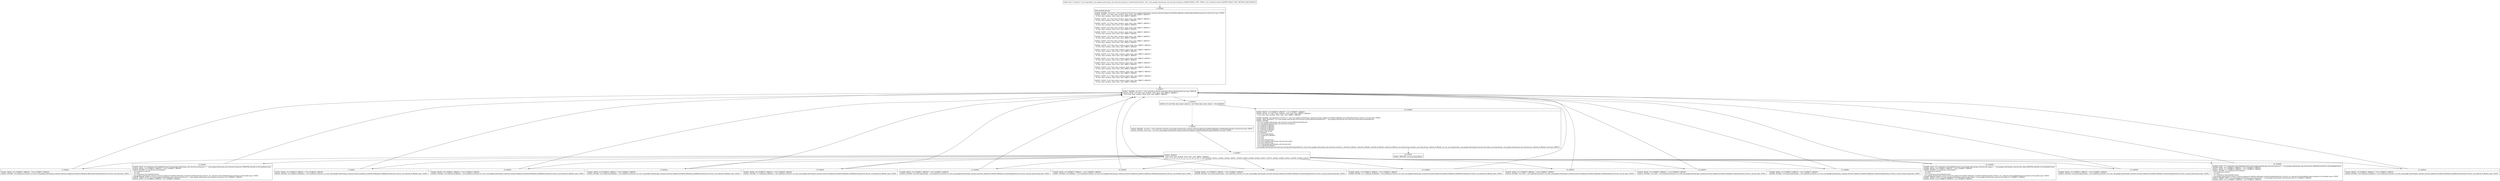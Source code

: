 digraph "CFG forcom.google.android.gms.ads.internal.overlay.zzn.createFromParcel(Landroid\/os\/Parcel;)Ljava\/lang\/Object;" {
Node_0 [shape=record,label="{0\:\ 0x0000|MTH_ENTER_BLOCK\l|0x0000: INVOKE  (r19 I:int) = (r22 I:android.os.Parcel) com.google.android.gms.common.internal.safeparcel.SafeParcelReader.validateObjectHeader(android.os.Parcel):int type: STATIC \l0x0004: CONST  (r3 I:?[int, float, boolean, short, byte, char, OBJECT, ARRAY]) = \l  (0 ?[int, float, boolean, short, byte, char, OBJECT, ARRAY])\l \l0x0005: CONST  (r4 I:?[int, float, boolean, short, byte, char, OBJECT, ARRAY]) = \l  (0 ?[int, float, boolean, short, byte, char, OBJECT, ARRAY])\l \l0x0006: CONST  (r5 I:?[int, float, boolean, short, byte, char, OBJECT, ARRAY]) = \l  (0 ?[int, float, boolean, short, byte, char, OBJECT, ARRAY])\l \l0x0007: CONST  (r6 I:?[int, float, boolean, short, byte, char, OBJECT, ARRAY]) = \l  (0 ?[int, float, boolean, short, byte, char, OBJECT, ARRAY])\l \l0x0008: CONST  (r7 I:?[int, float, boolean, short, byte, char, OBJECT, ARRAY]) = \l  (0 ?[int, float, boolean, short, byte, char, OBJECT, ARRAY])\l \l0x0009: CONST  (r8 I:?[int, float, boolean, short, byte, char, OBJECT, ARRAY]) = \l  (0 ?[int, float, boolean, short, byte, char, OBJECT, ARRAY])\l \l0x000a: CONST  (r9 I:?[int, float, boolean, short, byte, char, OBJECT, ARRAY]) = \l  (0 ?[int, float, boolean, short, byte, char, OBJECT, ARRAY])\l \l0x000b: CONST  (r10 I:?[int, float, boolean, short, byte, char, OBJECT, ARRAY]) = \l  (0 ?[int, float, boolean, short, byte, char, OBJECT, ARRAY])\l \l0x000c: CONST  (r11 I:?[int, float, boolean, short, byte, char, OBJECT, ARRAY]) = \l  (0 ?[int, float, boolean, short, byte, char, OBJECT, ARRAY])\l \l0x000d: CONST  (r12 I:?[int, float, boolean, short, byte, char, OBJECT, ARRAY]) = \l  (0 ?[int, float, boolean, short, byte, char, OBJECT, ARRAY])\l \l0x000e: CONST  (r13 I:?[int, float, boolean, short, byte, char, OBJECT, ARRAY]) = \l  (0 ?[int, float, boolean, short, byte, char, OBJECT, ARRAY])\l \l0x000f: CONST  (r14 I:?[int, float, boolean, short, byte, char, OBJECT, ARRAY]) = \l  (0 ?[int, float, boolean, short, byte, char, OBJECT, ARRAY])\l \l0x0010: CONST  (r15 I:?[int, float, boolean, short, byte, char, OBJECT, ARRAY]) = \l  (0 ?[int, float, boolean, short, byte, char, OBJECT, ARRAY])\l \l0x0011: CONST  (r16 I:?[int, float, boolean, short, byte, char, OBJECT, ARRAY]) = \l  (0 ?[int, float, boolean, short, byte, char, OBJECT, ARRAY])\l \l0x0013: CONST  (r17 I:?[int, float, boolean, short, byte, char, OBJECT, ARRAY]) = \l  (0 ?[int, float, boolean, short, byte, char, OBJECT, ARRAY])\l \l0x0015: CONST  (r18 I:?[int, float, boolean, short, byte, char, OBJECT, ARRAY]) = \l  (0 ?[int, float, boolean, short, byte, char, OBJECT, ARRAY])\l \l}"];
Node_1 [shape=record,label="{1\:\ 0x0017|0x0017: INVOKE  (r2 I:int) = (r22 I:android.os.Parcel) android.os.Parcel.dataPosition():int type: VIRTUAL \l0x001b: MOVE  (r0 I:?[int, float, boolean, short, byte, char, OBJECT, ARRAY]) = \l  (r19 I:?[int, float, boolean, short, byte, char, OBJECT, ARRAY])\l \l}"];
Node_2 [shape=record,label="{2\:\ 0x001d|0x001d: IF  (r2 I:?[int, byte, short, char]) \>= (r0 I:?[int, byte, short, char])  \-\> B:22:0x00b5 \l}"];
Node_3 [shape=record,label="{3\:\ 0x001f|0x001f: INVOKE  (r2 I:int) = (r22 I:android.os.Parcel) com.google.android.gms.common.internal.safeparcel.SafeParcelReader.readHeader(android.os.Parcel):int type: STATIC \l0x0023: INVOKE  (r20 I:int) = (r2 I:int) com.google.android.gms.common.internal.safeparcel.SafeParcelReader.getFieldId(int):int type: STATIC \l}"];
Node_4 [shape=record,label="{4\:\ 0x0027|0x0027: SWITCH  \l  (r20 I:?[int, float, boolean, short, byte, char, OBJECT, ARRAY])\l k:[2, 3, 4, 5, 6, 7, 8, 9, 10, 11, 12, 13, 14, 15, 16, 17, 18] t:[0x0030, 0x003c, 0x0043, 0x004a, 0x0051, 0x0058, 0x005f, 0x0066, 0x006d, 0x0074, 0x007b, 0x0082, 0x0089, 0x002a, 0x0095, 0x009d, 0x00ad] \l}"];
Node_5 [shape=record,label="{5\:\ 0x002a|0x002a: MOVE  (r0 I:?[OBJECT, ARRAY]) = (r22 I:?[OBJECT, ARRAY]) \l0x002c: INVOKE  (r0 I:android.os.Parcel), (r2 I:int) com.google.android.gms.common.internal.safeparcel.SafeParcelReader.skipUnknownField(android.os.Parcel, int):void type: STATIC \l}"];
Node_6 [shape=record,label="{6\:\ 0x0030|0x0030: SGET  (r3 I:android.os.Parcelable$Creator\<com.google.android.gms.ads.internal.overlay.zzc\>) =  com.google.android.gms.ads.internal.overlay.zzc.CREATOR android.os.Parcelable$Creator \l0x0032: MOVE  (r0 I:?[OBJECT, ARRAY]) = (r22 I:?[OBJECT, ARRAY]) \l0x0034: INVOKE  (r2 I:android.os.Parcelable) = \l  (r0 I:android.os.Parcel)\l  (r2 I:int)\l  (r3 I:android.os.Parcelable$Creator)\l com.google.android.gms.common.internal.safeparcel.SafeParcelReader.createParcelable(android.os.Parcel, int, android.os.Parcelable$Creator):android.os.Parcelable type: STATIC \l0x0038: CHECK_CAST  (r2 I:com.google.android.gms.ads.internal.overlay.zzc) = (com.google.android.gms.ads.internal.overlay.zzc) (r2 I:?[OBJECT, ARRAY]) \l0x003a: MOVE  (r3 I:?[OBJECT, ARRAY]) = (r2 I:?[OBJECT, ARRAY]) \l}"];
Node_7 [shape=record,label="{7\:\ 0x003c|0x003c: MOVE  (r0 I:?[OBJECT, ARRAY]) = (r22 I:?[OBJECT, ARRAY]) \l0x003e: INVOKE  (r4 I:android.os.IBinder) = (r0 I:android.os.Parcel), (r2 I:int) com.google.android.gms.common.internal.safeparcel.SafeParcelReader.readIBinder(android.os.Parcel, int):android.os.IBinder type: STATIC \l}"];
Node_8 [shape=record,label="{8\:\ 0x0043|0x0043: MOVE  (r0 I:?[OBJECT, ARRAY]) = (r22 I:?[OBJECT, ARRAY]) \l0x0045: INVOKE  (r5 I:android.os.IBinder) = (r0 I:android.os.Parcel), (r2 I:int) com.google.android.gms.common.internal.safeparcel.SafeParcelReader.readIBinder(android.os.Parcel, int):android.os.IBinder type: STATIC \l}"];
Node_9 [shape=record,label="{9\:\ 0x004a|0x004a: MOVE  (r0 I:?[OBJECT, ARRAY]) = (r22 I:?[OBJECT, ARRAY]) \l0x004c: INVOKE  (r6 I:android.os.IBinder) = (r0 I:android.os.Parcel), (r2 I:int) com.google.android.gms.common.internal.safeparcel.SafeParcelReader.readIBinder(android.os.Parcel, int):android.os.IBinder type: STATIC \l}"];
Node_10 [shape=record,label="{10\:\ 0x0051|0x0051: MOVE  (r0 I:?[OBJECT, ARRAY]) = (r22 I:?[OBJECT, ARRAY]) \l0x0053: INVOKE  (r7 I:android.os.IBinder) = (r0 I:android.os.Parcel), (r2 I:int) com.google.android.gms.common.internal.safeparcel.SafeParcelReader.readIBinder(android.os.Parcel, int):android.os.IBinder type: STATIC \l}"];
Node_11 [shape=record,label="{11\:\ 0x0058|0x0058: MOVE  (r0 I:?[OBJECT, ARRAY]) = (r22 I:?[OBJECT, ARRAY]) \l0x005a: INVOKE  (r8 I:java.lang.String) = (r0 I:android.os.Parcel), (r2 I:int) com.google.android.gms.common.internal.safeparcel.SafeParcelReader.createString(android.os.Parcel, int):java.lang.String type: STATIC \l}"];
Node_12 [shape=record,label="{12\:\ 0x005f|0x005f: MOVE  (r0 I:?[OBJECT, ARRAY]) = (r22 I:?[OBJECT, ARRAY]) \l0x0061: INVOKE  (r9 I:boolean) = (r0 I:android.os.Parcel), (r2 I:int) com.google.android.gms.common.internal.safeparcel.SafeParcelReader.readBoolean(android.os.Parcel, int):boolean type: STATIC \l}"];
Node_13 [shape=record,label="{13\:\ 0x0066|0x0066: MOVE  (r0 I:?[OBJECT, ARRAY]) = (r22 I:?[OBJECT, ARRAY]) \l0x0068: INVOKE  (r10 I:java.lang.String) = (r0 I:android.os.Parcel), (r2 I:int) com.google.android.gms.common.internal.safeparcel.SafeParcelReader.createString(android.os.Parcel, int):java.lang.String type: STATIC \l}"];
Node_14 [shape=record,label="{14\:\ 0x006d|0x006d: MOVE  (r0 I:?[OBJECT, ARRAY]) = (r22 I:?[OBJECT, ARRAY]) \l0x006f: INVOKE  (r11 I:android.os.IBinder) = (r0 I:android.os.Parcel), (r2 I:int) com.google.android.gms.common.internal.safeparcel.SafeParcelReader.readIBinder(android.os.Parcel, int):android.os.IBinder type: STATIC \l}"];
Node_15 [shape=record,label="{15\:\ 0x0074|0x0074: MOVE  (r0 I:?[OBJECT, ARRAY]) = (r22 I:?[OBJECT, ARRAY]) \l0x0076: INVOKE  (r12 I:int) = (r0 I:android.os.Parcel), (r2 I:int) com.google.android.gms.common.internal.safeparcel.SafeParcelReader.readInt(android.os.Parcel, int):int type: STATIC \l}"];
Node_16 [shape=record,label="{16\:\ 0x007b|0x007b: MOVE  (r0 I:?[OBJECT, ARRAY]) = (r22 I:?[OBJECT, ARRAY]) \l0x007d: INVOKE  (r13 I:int) = (r0 I:android.os.Parcel), (r2 I:int) com.google.android.gms.common.internal.safeparcel.SafeParcelReader.readInt(android.os.Parcel, int):int type: STATIC \l}"];
Node_17 [shape=record,label="{17\:\ 0x0082|0x0082: MOVE  (r0 I:?[OBJECT, ARRAY]) = (r22 I:?[OBJECT, ARRAY]) \l0x0084: INVOKE  (r14 I:java.lang.String) = (r0 I:android.os.Parcel), (r2 I:int) com.google.android.gms.common.internal.safeparcel.SafeParcelReader.createString(android.os.Parcel, int):java.lang.String type: STATIC \l}"];
Node_18 [shape=record,label="{18\:\ 0x0089|0x0089: SGET  (r15 I:android.os.Parcelable$Creator\<com.google.android.gms.internal.ads.zzbaj\>) =  com.google.android.gms.internal.ads.zzbaj.CREATOR android.os.Parcelable$Creator \l0x008b: MOVE  (r0 I:?[OBJECT, ARRAY]) = (r22 I:?[OBJECT, ARRAY]) \l0x008d: INVOKE  (r2 I:android.os.Parcelable) = \l  (r0 I:android.os.Parcel)\l  (r2 I:int)\l  (r15 I:android.os.Parcelable$Creator)\l com.google.android.gms.common.internal.safeparcel.SafeParcelReader.createParcelable(android.os.Parcel, int, android.os.Parcelable$Creator):android.os.Parcelable type: STATIC \l0x0091: CHECK_CAST  (r2 I:com.google.android.gms.internal.ads.zzbaj) = (com.google.android.gms.internal.ads.zzbaj) (r2 I:?[OBJECT, ARRAY]) \l0x0093: MOVE  (r15 I:?[OBJECT, ARRAY]) = (r2 I:?[OBJECT, ARRAY]) \l}"];
Node_19 [shape=record,label="{19\:\ 0x0095|0x0095: MOVE  (r0 I:?[OBJECT, ARRAY]) = (r22 I:?[OBJECT, ARRAY]) \l0x0097: INVOKE  (r16 I:java.lang.String) = (r0 I:android.os.Parcel), (r2 I:int) com.google.android.gms.common.internal.safeparcel.SafeParcelReader.createString(android.os.Parcel, int):java.lang.String type: STATIC \l}"];
Node_20 [shape=record,label="{20\:\ 0x009d|0x009d: SGET  (r17 I:android.os.Parcelable$Creator\<com.google.android.gms.ads.internal.zzh\>) =  com.google.android.gms.ads.internal.zzh.CREATOR android.os.Parcelable$Creator \l0x009f: MOVE  (r0 I:?[OBJECT, ARRAY]) = (r22 I:?[OBJECT, ARRAY]) \l0x00a1: MOVE  (r1 I:?[OBJECT, ARRAY]) = (r17 I:?[OBJECT, ARRAY]) \l0x00a3: INVOKE  (r2 I:android.os.Parcelable) = \l  (r0 I:android.os.Parcel)\l  (r2 I:int)\l  (r1 I:android.os.Parcelable$Creator)\l com.google.android.gms.common.internal.safeparcel.SafeParcelReader.createParcelable(android.os.Parcel, int, android.os.Parcelable$Creator):android.os.Parcelable type: STATIC \l0x00a7: CHECK_CAST  (r2 I:com.google.android.gms.ads.internal.zzh) = (com.google.android.gms.ads.internal.zzh) (r2 I:?[OBJECT, ARRAY]) \l0x00a9: MOVE  (r17 I:?[OBJECT, ARRAY]) = (r2 I:?[OBJECT, ARRAY]) \l}"];
Node_21 [shape=record,label="{21\:\ 0x00ad|0x00ad: MOVE  (r0 I:?[OBJECT, ARRAY]) = (r22 I:?[OBJECT, ARRAY]) \l0x00af: INVOKE  (r18 I:android.os.IBinder) = (r0 I:android.os.Parcel), (r2 I:int) com.google.android.gms.common.internal.safeparcel.SafeParcelReader.readIBinder(android.os.Parcel, int):android.os.IBinder type: STATIC \l}"];
Node_22 [shape=record,label="{22\:\ 0x00b5|0x00b5: MOVE  (r0 I:?[OBJECT, ARRAY]) = (r22 I:?[OBJECT, ARRAY]) \l0x00b7: MOVE  (r1 I:?[int, float, boolean, short, byte, char, OBJECT, ARRAY]) = \l  (r19 I:?[int, float, boolean, short, byte, char, OBJECT, ARRAY])\l \l0x00b9: INVOKE  (r0 I:android.os.Parcel), (r1 I:int) com.google.android.gms.common.internal.safeparcel.SafeParcelReader.ensureAtEnd(android.os.Parcel, int):void type: STATIC \l0x00bc: NEW_INSTANCE  (r2 I:com.google.android.gms.ads.internal.overlay.AdOverlayInfoParcel) =  com.google.android.gms.ads.internal.overlay.AdOverlayInfoParcel \l0x00be: INVOKE  \l  (r2 I:com.google.android.gms.ads.internal.overlay.AdOverlayInfoParcel)\l  (r3 I:com.google.android.gms.ads.internal.overlay.zzc)\l  (r4 I:android.os.IBinder)\l  (r5 I:android.os.IBinder)\l  (r6 I:android.os.IBinder)\l  (r7 I:android.os.IBinder)\l  (r8 I:java.lang.String)\l  (r9 I:boolean)\l  (r10 I:java.lang.String)\l  (r11 I:android.os.IBinder)\l  (r12 I:int)\l  (r13 I:int)\l  (r14 I:java.lang.String)\l  (r15 I:com.google.android.gms.internal.ads.zzbaj)\l  (r16 I:java.lang.String)\l  (r17 I:com.google.android.gms.ads.internal.zzh)\l  (r18 I:android.os.IBinder)\l com.google.android.gms.ads.internal.overlay.AdOverlayInfoParcel.\<init\>(com.google.android.gms.ads.internal.overlay.zzc, android.os.IBinder, android.os.IBinder, android.os.IBinder, android.os.IBinder, java.lang.String, boolean, java.lang.String, android.os.IBinder, int, int, java.lang.String, com.google.android.gms.internal.ads.zzbaj, java.lang.String, com.google.android.gms.ads.internal.zzh, android.os.IBinder):void type: DIRECT \l}"];
Node_23 [shape=record,label="{23\:\ 0x00c1|0x00c1: RETURN  (r2 I:java.lang.Object) \l}"];
MethodNode[shape=record,label="{public final \/* synthetic *\/ java.lang.Object com.google.android.gms.ads.internal.overlay.zzn.createFromParcel((r21 'this' I:com.google.android.gms.ads.internal.overlay.zzn A[IMMUTABLE_TYPE, THIS]), (r22 I:android.os.Parcel A[IMMUTABLE_TYPE, METHOD_ARGUMENT])) }"];
MethodNode -> Node_0;
Node_0 -> Node_1;
Node_1 -> Node_2;
Node_2 -> Node_3[style=dashed];
Node_2 -> Node_22;
Node_3 -> Node_4;
Node_4 -> Node_5;
Node_4 -> Node_6;
Node_4 -> Node_7;
Node_4 -> Node_8;
Node_4 -> Node_9;
Node_4 -> Node_10;
Node_4 -> Node_11;
Node_4 -> Node_12;
Node_4 -> Node_13;
Node_4 -> Node_14;
Node_4 -> Node_15;
Node_4 -> Node_16;
Node_4 -> Node_17;
Node_4 -> Node_18;
Node_4 -> Node_19;
Node_4 -> Node_20;
Node_4 -> Node_21;
Node_5 -> Node_1;
Node_6 -> Node_1;
Node_7 -> Node_1;
Node_8 -> Node_1;
Node_9 -> Node_1;
Node_10 -> Node_1;
Node_11 -> Node_1;
Node_12 -> Node_1;
Node_13 -> Node_1;
Node_14 -> Node_1;
Node_15 -> Node_1;
Node_16 -> Node_1;
Node_17 -> Node_1;
Node_18 -> Node_1;
Node_19 -> Node_1;
Node_20 -> Node_1;
Node_21 -> Node_1;
Node_22 -> Node_23;
}

